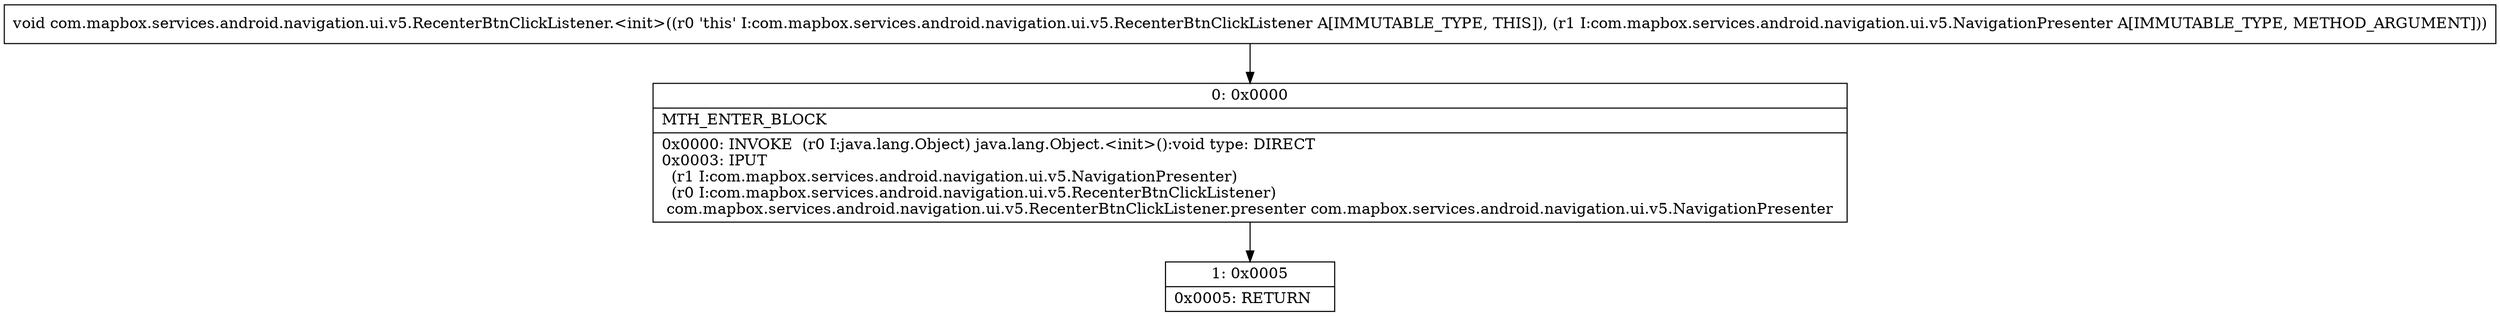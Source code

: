 digraph "CFG forcom.mapbox.services.android.navigation.ui.v5.RecenterBtnClickListener.\<init\>(Lcom\/mapbox\/services\/android\/navigation\/ui\/v5\/NavigationPresenter;)V" {
Node_0 [shape=record,label="{0\:\ 0x0000|MTH_ENTER_BLOCK\l|0x0000: INVOKE  (r0 I:java.lang.Object) java.lang.Object.\<init\>():void type: DIRECT \l0x0003: IPUT  \l  (r1 I:com.mapbox.services.android.navigation.ui.v5.NavigationPresenter)\l  (r0 I:com.mapbox.services.android.navigation.ui.v5.RecenterBtnClickListener)\l com.mapbox.services.android.navigation.ui.v5.RecenterBtnClickListener.presenter com.mapbox.services.android.navigation.ui.v5.NavigationPresenter \l}"];
Node_1 [shape=record,label="{1\:\ 0x0005|0x0005: RETURN   \l}"];
MethodNode[shape=record,label="{void com.mapbox.services.android.navigation.ui.v5.RecenterBtnClickListener.\<init\>((r0 'this' I:com.mapbox.services.android.navigation.ui.v5.RecenterBtnClickListener A[IMMUTABLE_TYPE, THIS]), (r1 I:com.mapbox.services.android.navigation.ui.v5.NavigationPresenter A[IMMUTABLE_TYPE, METHOD_ARGUMENT])) }"];
MethodNode -> Node_0;
Node_0 -> Node_1;
}

